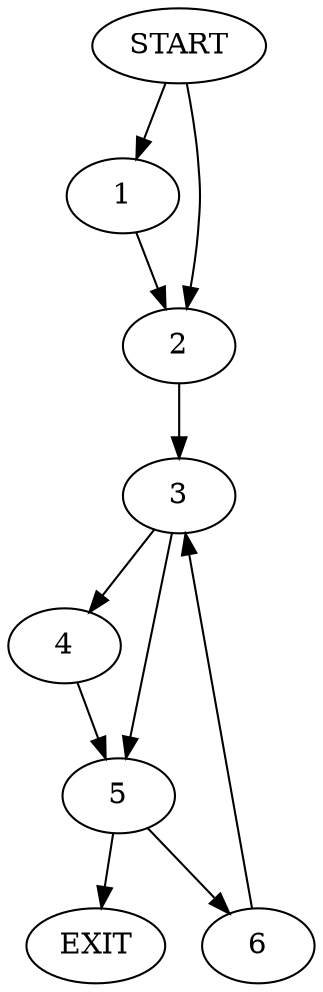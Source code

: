 digraph { 
0 [label="START"];
1;
2;
3;
4;
5;
6;
7[label="EXIT"];
0 -> 1;
0 -> 2;
1 -> 2;
2 -> 3;
3 -> 4;
3 -> 5;
4 -> 5;
5 -> 6;
5 -> 7;
6 -> 3;
}